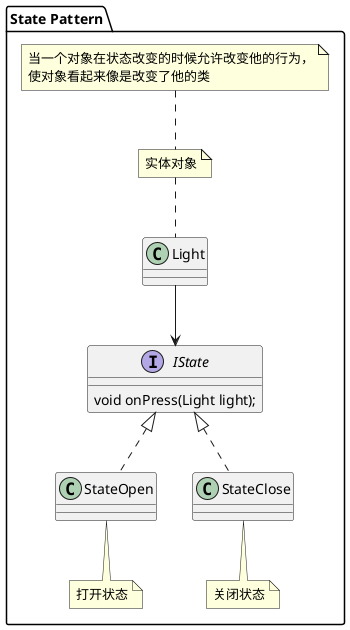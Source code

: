 @startuml
skinparam classAttributeIconSize 0
package "State Pattern"{
    Light --> IState
    class Light
    note top:实体对象
    note top:当一个对象在状态改变的时候允许改变他的行为，\n使对象看起来像是改变了他的类
    interface IState {
        void onPress(Light light);
    }
    class StateOpen
    note bottom:打开状态
    class StateOpen implements IState

    class StateClose
    note bottom:关闭状态
    class StateClose implements IState
}
@enduml